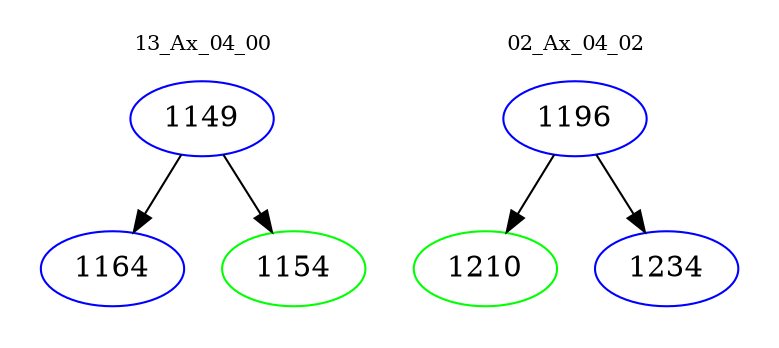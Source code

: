 digraph{
subgraph cluster_0 {
color = white
label = "13_Ax_04_00";
fontsize=10;
T0_1149 [label="1149", color="blue"]
T0_1149 -> T0_1164 [color="black"]
T0_1164 [label="1164", color="blue"]
T0_1149 -> T0_1154 [color="black"]
T0_1154 [label="1154", color="green"]
}
subgraph cluster_1 {
color = white
label = "02_Ax_04_02";
fontsize=10;
T1_1196 [label="1196", color="blue"]
T1_1196 -> T1_1210 [color="black"]
T1_1210 [label="1210", color="green"]
T1_1196 -> T1_1234 [color="black"]
T1_1234 [label="1234", color="blue"]
}
}

